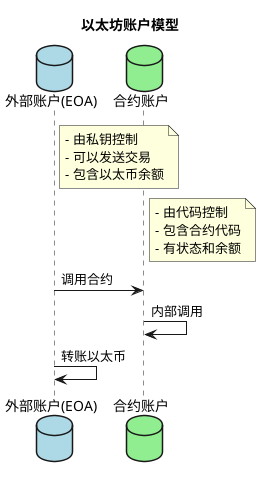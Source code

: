 @startuml account
title 以太坊账户模型

database "外部账户(EOA)" as EOA #lightblue
database "合约账户" as Contract #lightgreen

note right of EOA
  - 由私钥控制
  - 可以发送交易
  - 包含以太币余额
end note

note right of Contract
  - 由代码控制
  - 包含合约代码
  - 有状态和余额
end note

EOA -> Contract: 调用合约
Contract -> Contract: 内部调用
EOA -> EOA: 转账以太币

@enduml 